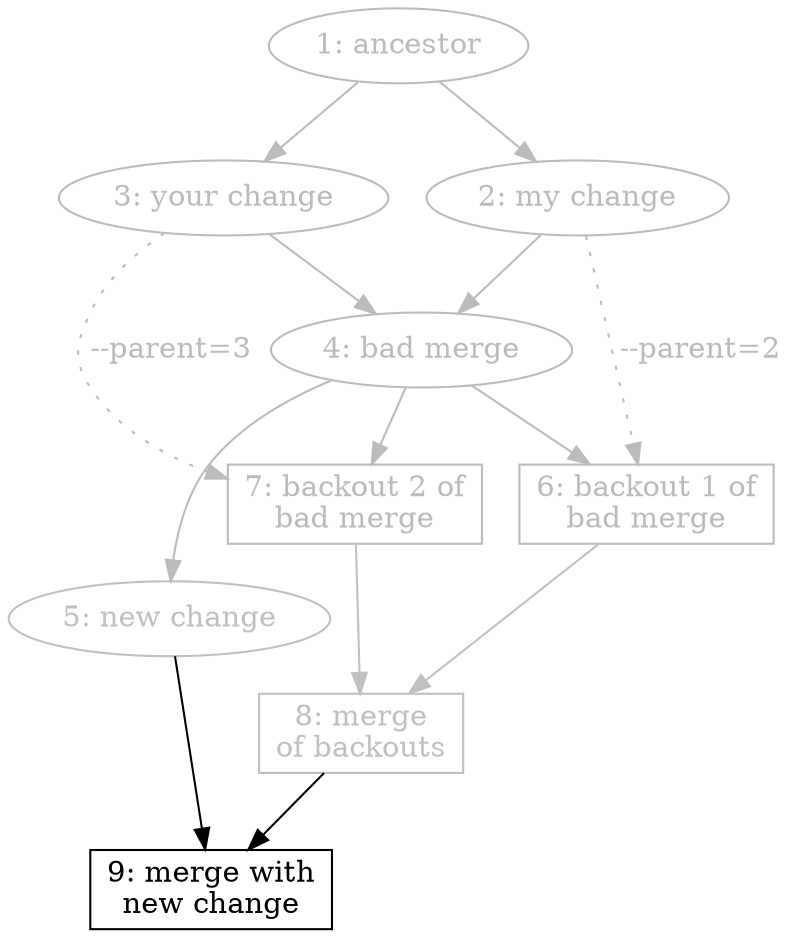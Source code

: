 digraph bad_merge_5 {
	ancestor [label="1: ancestor",color="#bbbbbb",fontcolor="#bbbbbb"];
	left [label="2: my change",color="#bbbbbb",fontcolor="#bbbbbb"];
	right [label="3: your change",color="#bbbbbb",fontcolor="#bbbbbb"];
	bad [label="4: bad merge",color="#bbbbbb",fontcolor="#bbbbbb"];
	new [label="5: new change",color=grey,fontcolor=grey];

	bak_left [label="6: backout 1 of\nbad merge",color="#bbbbbb",fontcolor="#bbbbbb",shape=box];
	bak_right [label="7: backout 2 of\nbad merge",color="#bbbbbb",fontcolor="#bbbbbb",shape=box];
	good [label="8: merge\nof backouts",color=grey,fontcolor=grey,shape=box];
	last [label="9: merge with\nnew change",shape=box];

	ancestor -> left [color="#bbbbbb"];
	ancestor -> right [color="#bbbbbb"];
	left -> bad [color="#bbbbbb"];
	right -> bad [color="#bbbbbb"];
	bad -> new [color="#bbbbbb"];

	bad -> bak_left [color="#bbbbbb"];
	left -> bak_left [style=dotted,label="--parent=2",color="#bbbbbb",fontcolor="#bbbbbb"];

	bad -> bak_right [color="#bbbbbb"];
	right -> bak_right [style=dotted,label="--parent=3",color="#bbbbbb",fontcolor="#bbbbbb"];

	bak_left -> good [color=grey];
	bak_right -> good [color=grey];

	good -> last;
	new -> last;
}
